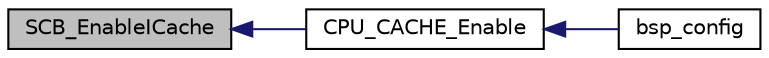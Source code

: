 digraph "SCB_EnableICache"
{
  edge [fontname="Helvetica",fontsize="10",labelfontname="Helvetica",labelfontsize="10"];
  node [fontname="Helvetica",fontsize="10",shape=record];
  rankdir="LR";
  Node19 [label="SCB_EnableICache",height=0.2,width=0.4,color="black", fillcolor="grey75", style="filled", fontcolor="black"];
  Node19 -> Node20 [dir="back",color="midnightblue",fontsize="10",style="solid",fontname="Helvetica"];
  Node20 [label="CPU_CACHE_Enable",height=0.2,width=0.4,color="black", fillcolor="white", style="filled",URL="$bsp_8c.html#a9f9cb877166b43112529f01c58740b31",tooltip="CPU L1-Cache enable. "];
  Node20 -> Node21 [dir="back",color="midnightblue",fontsize="10",style="solid",fontname="Helvetica"];
  Node21 [label="bsp_config",height=0.2,width=0.4,color="black", fillcolor="white", style="filled",URL="$bsp_8c.html#a1daad6f02d05b6715108e804f68c3d21"];
}
